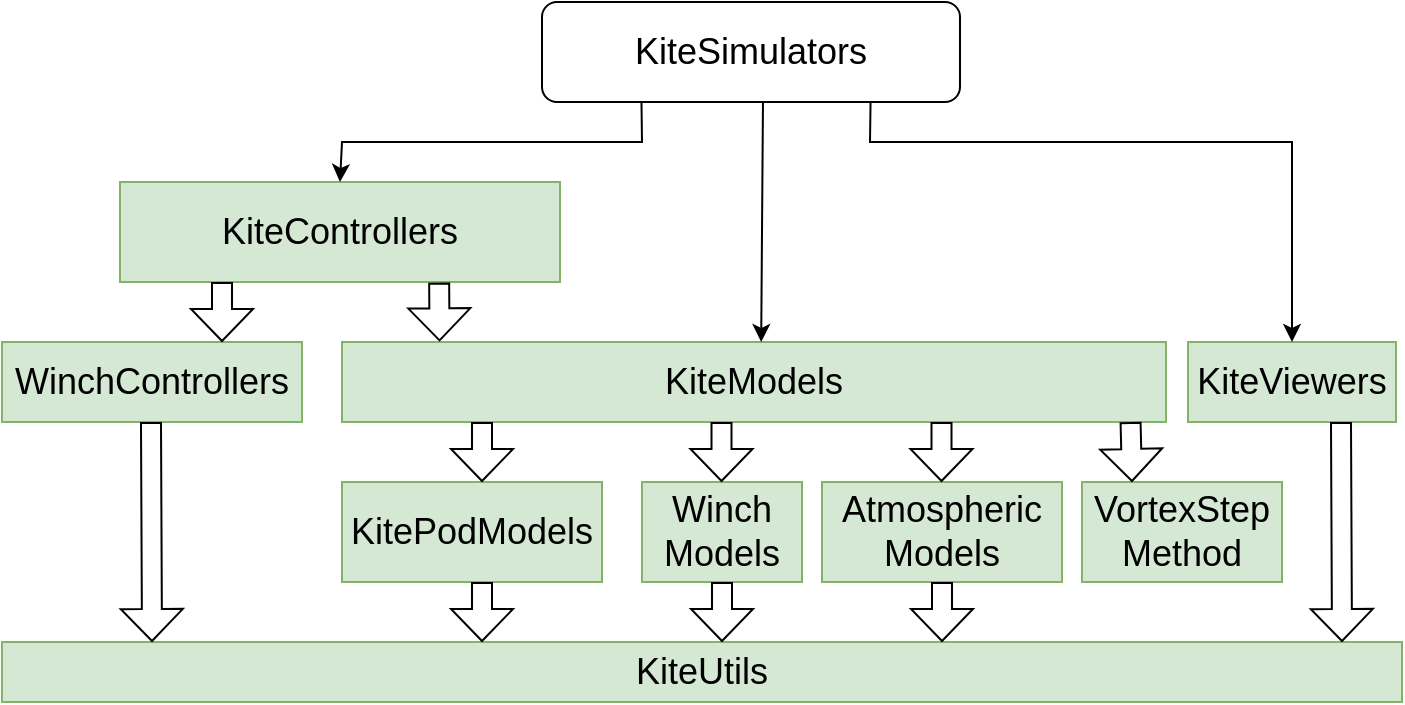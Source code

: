 <mxfile version="27.0.5">
  <diagram name="Page-1" id="Y8P_ToEHPjoud8pdxcnv">
    <mxGraphModel dx="960" dy="403" grid="1" gridSize="10" guides="1" tooltips="1" connect="1" arrows="1" fold="1" page="1" pageScale="1" pageWidth="1169" pageHeight="827" math="0" shadow="0">
      <root>
        <mxCell id="0" />
        <mxCell id="1" parent="0" />
        <mxCell id="N4C-Un-x5EWSpbtfsNaI-2" value="KiteSimulators" style="rounded=1;whiteSpace=wrap;html=1;fontSize=18;" parent="1" vertex="1">
          <mxGeometry x="340" y="200" width="209" height="50" as="geometry" />
        </mxCell>
        <mxCell id="N4C-Un-x5EWSpbtfsNaI-3" value="KiteControllers" style="rounded=0;whiteSpace=wrap;html=1;fontSize=18;fillColor=#d5e8d4;strokeColor=#82b366;" parent="1" vertex="1">
          <mxGeometry x="129" y="290" width="220" height="50" as="geometry" />
        </mxCell>
        <mxCell id="N4C-Un-x5EWSpbtfsNaI-4" value="KiteModels" style="rounded=0;whiteSpace=wrap;html=1;fontSize=18;fillColor=#d5e8d4;strokeColor=#82b366;" parent="1" vertex="1">
          <mxGeometry x="240" y="370" width="412" height="40" as="geometry" />
        </mxCell>
        <mxCell id="N4C-Un-x5EWSpbtfsNaI-5" value="&lt;font style=&quot;font-size: 18px;&quot;&gt;KiteViewers&lt;/font&gt;" style="rounded=0;whiteSpace=wrap;html=1;fillColor=#d5e8d4;strokeColor=#82b366;" parent="1" vertex="1">
          <mxGeometry x="663" y="370" width="104" height="40" as="geometry" />
        </mxCell>
        <mxCell id="N4C-Un-x5EWSpbtfsNaI-6" value="KitePodModels" style="rounded=0;whiteSpace=wrap;html=1;fontSize=18;fillColor=#d5e8d4;strokeColor=#82b366;" parent="1" vertex="1">
          <mxGeometry x="240" y="440" width="130" height="50" as="geometry" />
        </mxCell>
        <mxCell id="N4C-Un-x5EWSpbtfsNaI-7" value="Winch&lt;br&gt;Models" style="rounded=0;whiteSpace=wrap;html=1;fontSize=18;fillColor=#d5e8d4;strokeColor=#82b366;" parent="1" vertex="1">
          <mxGeometry x="390" y="440" width="80" height="50" as="geometry" />
        </mxCell>
        <mxCell id="N4C-Un-x5EWSpbtfsNaI-8" value="Atmospheric&lt;br style=&quot;font-size: 18px;&quot;&gt;Models" style="rounded=0;whiteSpace=wrap;html=1;fontSize=18;fillColor=#d5e8d4;strokeColor=#82b366;" parent="1" vertex="1">
          <mxGeometry x="480" y="440" width="120" height="50" as="geometry" />
        </mxCell>
        <mxCell id="N4C-Un-x5EWSpbtfsNaI-9" value="KiteUtils" style="rounded=0;whiteSpace=wrap;html=1;fontSize=18;fillColor=#d5e8d4;strokeColor=#82b366;" parent="1" vertex="1">
          <mxGeometry x="70" y="520" width="700" height="30" as="geometry" />
        </mxCell>
        <mxCell id="N4C-Un-x5EWSpbtfsNaI-10" value="VortexStep&lt;br&gt;Method" style="rounded=0;whiteSpace=wrap;html=1;fontSize=18;fillColor=#d5e8d4;strokeColor=#82b366;" parent="1" vertex="1">
          <mxGeometry x="610" y="440" width="100" height="50" as="geometry" />
        </mxCell>
        <mxCell id="N4C-Un-x5EWSpbtfsNaI-11" value="" style="shape=flexArrow;endArrow=classic;html=1;rounded=0;exitX=0.75;exitY=1;exitDx=0;exitDy=0;endSize=5;" parent="1" edge="1">
          <mxGeometry width="50" height="50" relative="1" as="geometry">
            <mxPoint x="739.5" y="410" as="sourcePoint" />
            <mxPoint x="740" y="520" as="targetPoint" />
          </mxGeometry>
        </mxCell>
        <mxCell id="N4C-Un-x5EWSpbtfsNaI-14" value="" style="shape=flexArrow;endArrow=classic;html=1;rounded=0;exitX=0.5;exitY=1;exitDx=0;exitDy=0;endSize=5;" parent="1" source="N4C-Un-x5EWSpbtfsNaI-8" edge="1">
          <mxGeometry width="50" height="50" relative="1" as="geometry">
            <mxPoint x="515" y="620" as="sourcePoint" />
            <mxPoint x="540" y="520" as="targetPoint" />
          </mxGeometry>
        </mxCell>
        <mxCell id="N4C-Un-x5EWSpbtfsNaI-15" value="" style="shape=flexArrow;endArrow=classic;html=1;rounded=0;exitX=0.5;exitY=1;exitDx=0;exitDy=0;endSize=5;" parent="1" source="N4C-Un-x5EWSpbtfsNaI-7" edge="1">
          <mxGeometry width="50" height="50" relative="1" as="geometry">
            <mxPoint x="480" y="620" as="sourcePoint" />
            <mxPoint x="430" y="520" as="targetPoint" />
          </mxGeometry>
        </mxCell>
        <mxCell id="N4C-Un-x5EWSpbtfsNaI-16" value="" style="shape=flexArrow;endArrow=classic;html=1;rounded=0;entryX=0.25;entryY=0;entryDx=0;entryDy=0;exitX=0.957;exitY=1;exitDx=0;exitDy=0;exitPerimeter=0;endSize=5;" parent="1" source="N4C-Un-x5EWSpbtfsNaI-4" target="N4C-Un-x5EWSpbtfsNaI-10" edge="1">
          <mxGeometry width="50" height="50" relative="1" as="geometry">
            <mxPoint x="630" y="411" as="sourcePoint" />
            <mxPoint x="620" y="400" as="targetPoint" />
          </mxGeometry>
        </mxCell>
        <mxCell id="N4C-Un-x5EWSpbtfsNaI-17" value="" style="endArrow=classic;html=1;rounded=0;exitX=0.786;exitY=1;exitDx=0;exitDy=0;exitPerimeter=0;entryX=0.5;entryY=0;entryDx=0;entryDy=0;" parent="1" source="N4C-Un-x5EWSpbtfsNaI-2" target="N4C-Un-x5EWSpbtfsNaI-5" edge="1">
          <mxGeometry width="50" height="50" relative="1" as="geometry">
            <mxPoint x="560" y="450" as="sourcePoint" />
            <mxPoint x="610" y="400" as="targetPoint" />
            <Array as="points">
              <mxPoint x="504" y="270" />
              <mxPoint x="715" y="270" />
            </Array>
          </mxGeometry>
        </mxCell>
        <mxCell id="N4C-Un-x5EWSpbtfsNaI-18" value="" style="endArrow=classic;html=1;rounded=0;exitX=0.543;exitY=1.01;exitDx=0;exitDy=0;exitPerimeter=0;entryX=0.516;entryY=0;entryDx=0;entryDy=0;entryPerimeter=0;" parent="1" edge="1">
          <mxGeometry width="50" height="50" relative="1" as="geometry">
            <mxPoint x="450.487" y="250.5" as="sourcePoint" />
            <mxPoint x="449.592" y="370" as="targetPoint" />
          </mxGeometry>
        </mxCell>
        <mxCell id="uQSQgJfefN-RtMgLlMw3-2" value="" style="shape=flexArrow;endArrow=classic;html=1;rounded=0;exitX=0.689;exitY=1.007;exitDx=0;exitDy=0;endSize=5;exitPerimeter=0;entryX=0.099;entryY=-0.008;entryDx=0;entryDy=0;entryPerimeter=0;" parent="1" edge="1">
          <mxGeometry width="50" height="50" relative="1" as="geometry">
            <mxPoint x="288.58" y="340.35" as="sourcePoint" />
            <mxPoint x="288.788" y="369.68" as="targetPoint" />
          </mxGeometry>
        </mxCell>
        <mxCell id="uQSQgJfefN-RtMgLlMw3-3" value="" style="shape=flexArrow;endArrow=classic;html=1;rounded=0;exitX=0.5;exitY=1;exitDx=0;exitDy=0;endSize=5;" parent="1" edge="1">
          <mxGeometry width="50" height="50" relative="1" as="geometry">
            <mxPoint x="310" y="410" as="sourcePoint" />
            <mxPoint x="310" y="440" as="targetPoint" />
          </mxGeometry>
        </mxCell>
        <mxCell id="uQSQgJfefN-RtMgLlMw3-4" value="" style="shape=flexArrow;endArrow=classic;html=1;rounded=0;exitX=0.5;exitY=1;exitDx=0;exitDy=0;endSize=5;" parent="1" edge="1">
          <mxGeometry width="50" height="50" relative="1" as="geometry">
            <mxPoint x="429.75" y="410" as="sourcePoint" />
            <mxPoint x="429.75" y="440" as="targetPoint" />
          </mxGeometry>
        </mxCell>
        <mxCell id="uQSQgJfefN-RtMgLlMw3-5" value="" style="shape=flexArrow;endArrow=classic;html=1;rounded=0;exitX=0.5;exitY=1;exitDx=0;exitDy=0;endSize=5;" parent="1" edge="1">
          <mxGeometry width="50" height="50" relative="1" as="geometry">
            <mxPoint x="539.75" y="410" as="sourcePoint" />
            <mxPoint x="539.75" y="440" as="targetPoint" />
          </mxGeometry>
        </mxCell>
        <mxCell id="uQSQgJfefN-RtMgLlMw3-6" value="" style="shape=flexArrow;endArrow=classic;html=1;rounded=0;exitX=0.5;exitY=1;exitDx=0;exitDy=0;endSize=5;" parent="1" edge="1">
          <mxGeometry width="50" height="50" relative="1" as="geometry">
            <mxPoint x="310" y="490" as="sourcePoint" />
            <mxPoint x="310" y="520" as="targetPoint" />
          </mxGeometry>
        </mxCell>
        <mxCell id="2" value="WinchControllers" style="rounded=0;whiteSpace=wrap;html=1;fontSize=18;fillColor=#d5e8d4;strokeColor=#82b366;" parent="1" vertex="1">
          <mxGeometry x="70" y="370" width="150" height="40" as="geometry" />
        </mxCell>
        <mxCell id="1TTXjIdlgFR5T8ntonZF-2" value="" style="shape=flexArrow;endArrow=classic;html=1;rounded=0;exitX=0.689;exitY=1.007;exitDx=0;exitDy=0;endSize=5;exitPerimeter=0;entryX=0.099;entryY=-0.008;entryDx=0;entryDy=0;entryPerimeter=0;" edge="1" parent="1">
          <mxGeometry width="50" height="50" relative="1" as="geometry">
            <mxPoint x="180" y="340" as="sourcePoint" />
            <mxPoint x="180" y="370" as="targetPoint" />
          </mxGeometry>
        </mxCell>
        <mxCell id="1TTXjIdlgFR5T8ntonZF-3" value="" style="shape=flexArrow;endArrow=classic;html=1;rounded=0;exitX=0.75;exitY=1;exitDx=0;exitDy=0;endSize=5;" edge="1" parent="1">
          <mxGeometry width="50" height="50" relative="1" as="geometry">
            <mxPoint x="144.5" y="410" as="sourcePoint" />
            <mxPoint x="145" y="520" as="targetPoint" />
          </mxGeometry>
        </mxCell>
        <mxCell id="1TTXjIdlgFR5T8ntonZF-4" value="" style="endArrow=classic;html=1;rounded=0;entryX=0.5;entryY=0;entryDx=0;entryDy=0;exitX=0.238;exitY=0.993;exitDx=0;exitDy=0;jumpStyle=none;exitPerimeter=0;" edge="1" parent="1" source="N4C-Un-x5EWSpbtfsNaI-2" target="N4C-Un-x5EWSpbtfsNaI-3">
          <mxGeometry width="50" height="50" relative="1" as="geometry">
            <mxPoint x="392" y="250" as="sourcePoint" />
            <mxPoint x="239" y="290" as="targetPoint" />
            <Array as="points">
              <mxPoint x="390" y="270" />
              <mxPoint x="240" y="270" />
            </Array>
          </mxGeometry>
        </mxCell>
      </root>
    </mxGraphModel>
  </diagram>
</mxfile>
